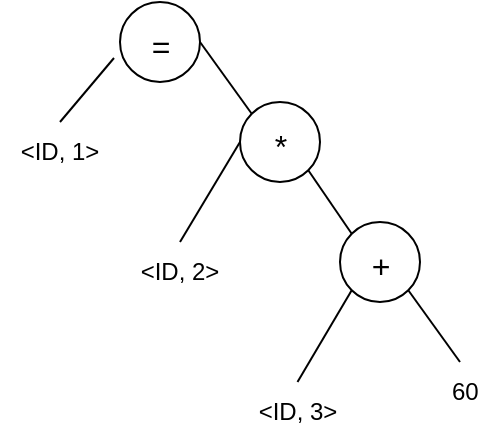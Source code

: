 <mxfile version="22.1.16" type="github">
  <diagram name="Page-1" id="L8ESadhqiN0Mb5OgxYKO">
    <mxGraphModel dx="880" dy="460" grid="1" gridSize="10" guides="1" tooltips="1" connect="1" arrows="1" fold="1" page="1" pageScale="1" pageWidth="850" pageHeight="1100" math="0" shadow="0">
      <root>
        <mxCell id="0" />
        <mxCell id="1" parent="0" />
        <mxCell id="JMb2B29_hpt4I8ESe62k-1" value="" style="ellipse;whiteSpace=wrap;html=1;aspect=fixed;" vertex="1" parent="1">
          <mxGeometry x="390" y="80" width="40" height="40" as="geometry" />
        </mxCell>
        <mxCell id="JMb2B29_hpt4I8ESe62k-2" value="&lt;font style=&quot;font-size: 16px;&quot;&gt;=&lt;/font&gt;" style="text;strokeColor=none;fillColor=none;align=center;verticalAlign=middle;spacingLeft=4;spacingRight=4;overflow=hidden;points=[[0,0.5],[1,0.5]];portConstraint=eastwest;rotatable=0;whiteSpace=wrap;html=1;" vertex="1" parent="1">
          <mxGeometry x="398.75" y="90" width="22.5" height="20" as="geometry" />
        </mxCell>
        <mxCell id="JMb2B29_hpt4I8ESe62k-5" value="" style="ellipse;whiteSpace=wrap;html=1;aspect=fixed;" vertex="1" parent="1">
          <mxGeometry x="450" y="130" width="40" height="40" as="geometry" />
        </mxCell>
        <mxCell id="JMb2B29_hpt4I8ESe62k-6" value="" style="ellipse;whiteSpace=wrap;html=1;aspect=fixed;" vertex="1" parent="1">
          <mxGeometry x="500" y="190" width="40" height="40" as="geometry" />
        </mxCell>
        <mxCell id="JMb2B29_hpt4I8ESe62k-7" value="&lt;font style=&quot;font-size: 16px;&quot;&gt;*&lt;/font&gt;" style="text;strokeColor=none;fillColor=none;align=center;verticalAlign=middle;spacingLeft=4;spacingRight=4;overflow=hidden;points=[[0,0.5],[1,0.5]];portConstraint=eastwest;rotatable=0;whiteSpace=wrap;html=1;" vertex="1" parent="1">
          <mxGeometry x="458.75" y="140" width="22.5" height="20" as="geometry" />
        </mxCell>
        <mxCell id="JMb2B29_hpt4I8ESe62k-8" value="&lt;font style=&quot;font-size: 16px;&quot;&gt;+&lt;/font&gt;" style="text;strokeColor=none;fillColor=none;align=center;verticalAlign=middle;spacingLeft=4;spacingRight=4;overflow=hidden;points=[[0,0.5],[1,0.5]];portConstraint=eastwest;rotatable=0;whiteSpace=wrap;html=1;" vertex="1" parent="1">
          <mxGeometry x="508.75" y="200" width="22.5" height="20" as="geometry" />
        </mxCell>
        <mxCell id="JMb2B29_hpt4I8ESe62k-10" value="" style="endArrow=none;html=1;rounded=0;exitX=1;exitY=0.5;exitDx=0;exitDy=0;entryX=0;entryY=0;entryDx=0;entryDy=0;" edge="1" parent="1" source="JMb2B29_hpt4I8ESe62k-1" target="JMb2B29_hpt4I8ESe62k-5">
          <mxGeometry width="50" height="50" relative="1" as="geometry">
            <mxPoint x="400" y="250" as="sourcePoint" />
            <mxPoint x="450" y="200" as="targetPoint" />
          </mxGeometry>
        </mxCell>
        <mxCell id="JMb2B29_hpt4I8ESe62k-11" value="" style="endArrow=none;html=1;rounded=0;entryX=1;entryY=1;entryDx=0;entryDy=0;exitX=0;exitY=0;exitDx=0;exitDy=0;" edge="1" parent="1" source="JMb2B29_hpt4I8ESe62k-6" target="JMb2B29_hpt4I8ESe62k-5">
          <mxGeometry width="50" height="50" relative="1" as="geometry">
            <mxPoint x="400" y="250" as="sourcePoint" />
            <mxPoint x="450" y="200" as="targetPoint" />
          </mxGeometry>
        </mxCell>
        <mxCell id="JMb2B29_hpt4I8ESe62k-12" value="" style="endArrow=none;html=1;rounded=0;entryX=1;entryY=1;entryDx=0;entryDy=0;" edge="1" parent="1" target="JMb2B29_hpt4I8ESe62k-6">
          <mxGeometry width="50" height="50" relative="1" as="geometry">
            <mxPoint x="560" y="260" as="sourcePoint" />
            <mxPoint x="494" y="174" as="targetPoint" />
          </mxGeometry>
        </mxCell>
        <mxCell id="JMb2B29_hpt4I8ESe62k-13" value="60" style="text;strokeColor=none;fillColor=none;align=left;verticalAlign=middle;spacingLeft=4;spacingRight=4;overflow=hidden;points=[[0,0.5],[1,0.5]];portConstraint=eastwest;rotatable=0;whiteSpace=wrap;html=1;" vertex="1" parent="1">
          <mxGeometry x="550" y="260" width="30" height="30" as="geometry" />
        </mxCell>
        <mxCell id="JMb2B29_hpt4I8ESe62k-14" value="" style="endArrow=none;html=1;rounded=0;exitX=-0.075;exitY=0.7;exitDx=0;exitDy=0;exitPerimeter=0;" edge="1" parent="1" source="JMb2B29_hpt4I8ESe62k-1">
          <mxGeometry width="50" height="50" relative="1" as="geometry">
            <mxPoint x="440" y="110" as="sourcePoint" />
            <mxPoint x="360" y="140" as="targetPoint" />
          </mxGeometry>
        </mxCell>
        <mxCell id="JMb2B29_hpt4I8ESe62k-15" value="&amp;lt;ID, 2&amp;gt;" style="text;html=1;strokeColor=none;fillColor=none;align=center;verticalAlign=middle;whiteSpace=wrap;rounded=0;" vertex="1" parent="1">
          <mxGeometry x="390" y="200" width="60" height="30" as="geometry" />
        </mxCell>
        <mxCell id="JMb2B29_hpt4I8ESe62k-16" value="&amp;lt;ID, 1&amp;gt;" style="text;html=1;strokeColor=none;fillColor=none;align=center;verticalAlign=middle;whiteSpace=wrap;rounded=0;" vertex="1" parent="1">
          <mxGeometry x="330" y="140" width="60" height="30" as="geometry" />
        </mxCell>
        <mxCell id="JMb2B29_hpt4I8ESe62k-17" value="&amp;lt;ID, 3&amp;gt;" style="text;html=1;strokeColor=none;fillColor=none;align=center;verticalAlign=middle;whiteSpace=wrap;rounded=0;" vertex="1" parent="1">
          <mxGeometry x="448.75" y="270" width="60" height="30" as="geometry" />
        </mxCell>
        <mxCell id="JMb2B29_hpt4I8ESe62k-18" value="" style="endArrow=none;html=1;rounded=0;exitX=0;exitY=0.5;exitDx=0;exitDy=0;" edge="1" parent="1" source="JMb2B29_hpt4I8ESe62k-5">
          <mxGeometry width="50" height="50" relative="1" as="geometry">
            <mxPoint x="397" y="118" as="sourcePoint" />
            <mxPoint x="420" y="200" as="targetPoint" />
          </mxGeometry>
        </mxCell>
        <mxCell id="JMb2B29_hpt4I8ESe62k-19" value="" style="endArrow=none;html=1;rounded=0;exitX=0;exitY=1;exitDx=0;exitDy=0;entryX=0.5;entryY=0;entryDx=0;entryDy=0;" edge="1" parent="1" source="JMb2B29_hpt4I8ESe62k-6" target="JMb2B29_hpt4I8ESe62k-17">
          <mxGeometry width="50" height="50" relative="1" as="geometry">
            <mxPoint x="355" y="180" as="sourcePoint" />
            <mxPoint x="340" y="210" as="targetPoint" />
          </mxGeometry>
        </mxCell>
      </root>
    </mxGraphModel>
  </diagram>
</mxfile>
